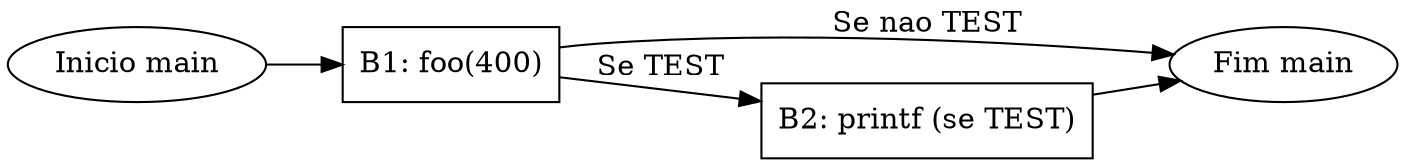 digraph main {
    rankdir=LR;
    node [shape=box];

    start [label="Inicio main", shape=ellipse];
    end [label="Fim main", shape=ellipse];
    block1 [label="B1: foo(400)"];
    block2 [label="B2: printf (se TEST)"];

    start -> block1;
    block1 -> block2 [label="Se TEST"];
    block1 -> end [label="Se nao TEST"];
    block2 -> end;
}